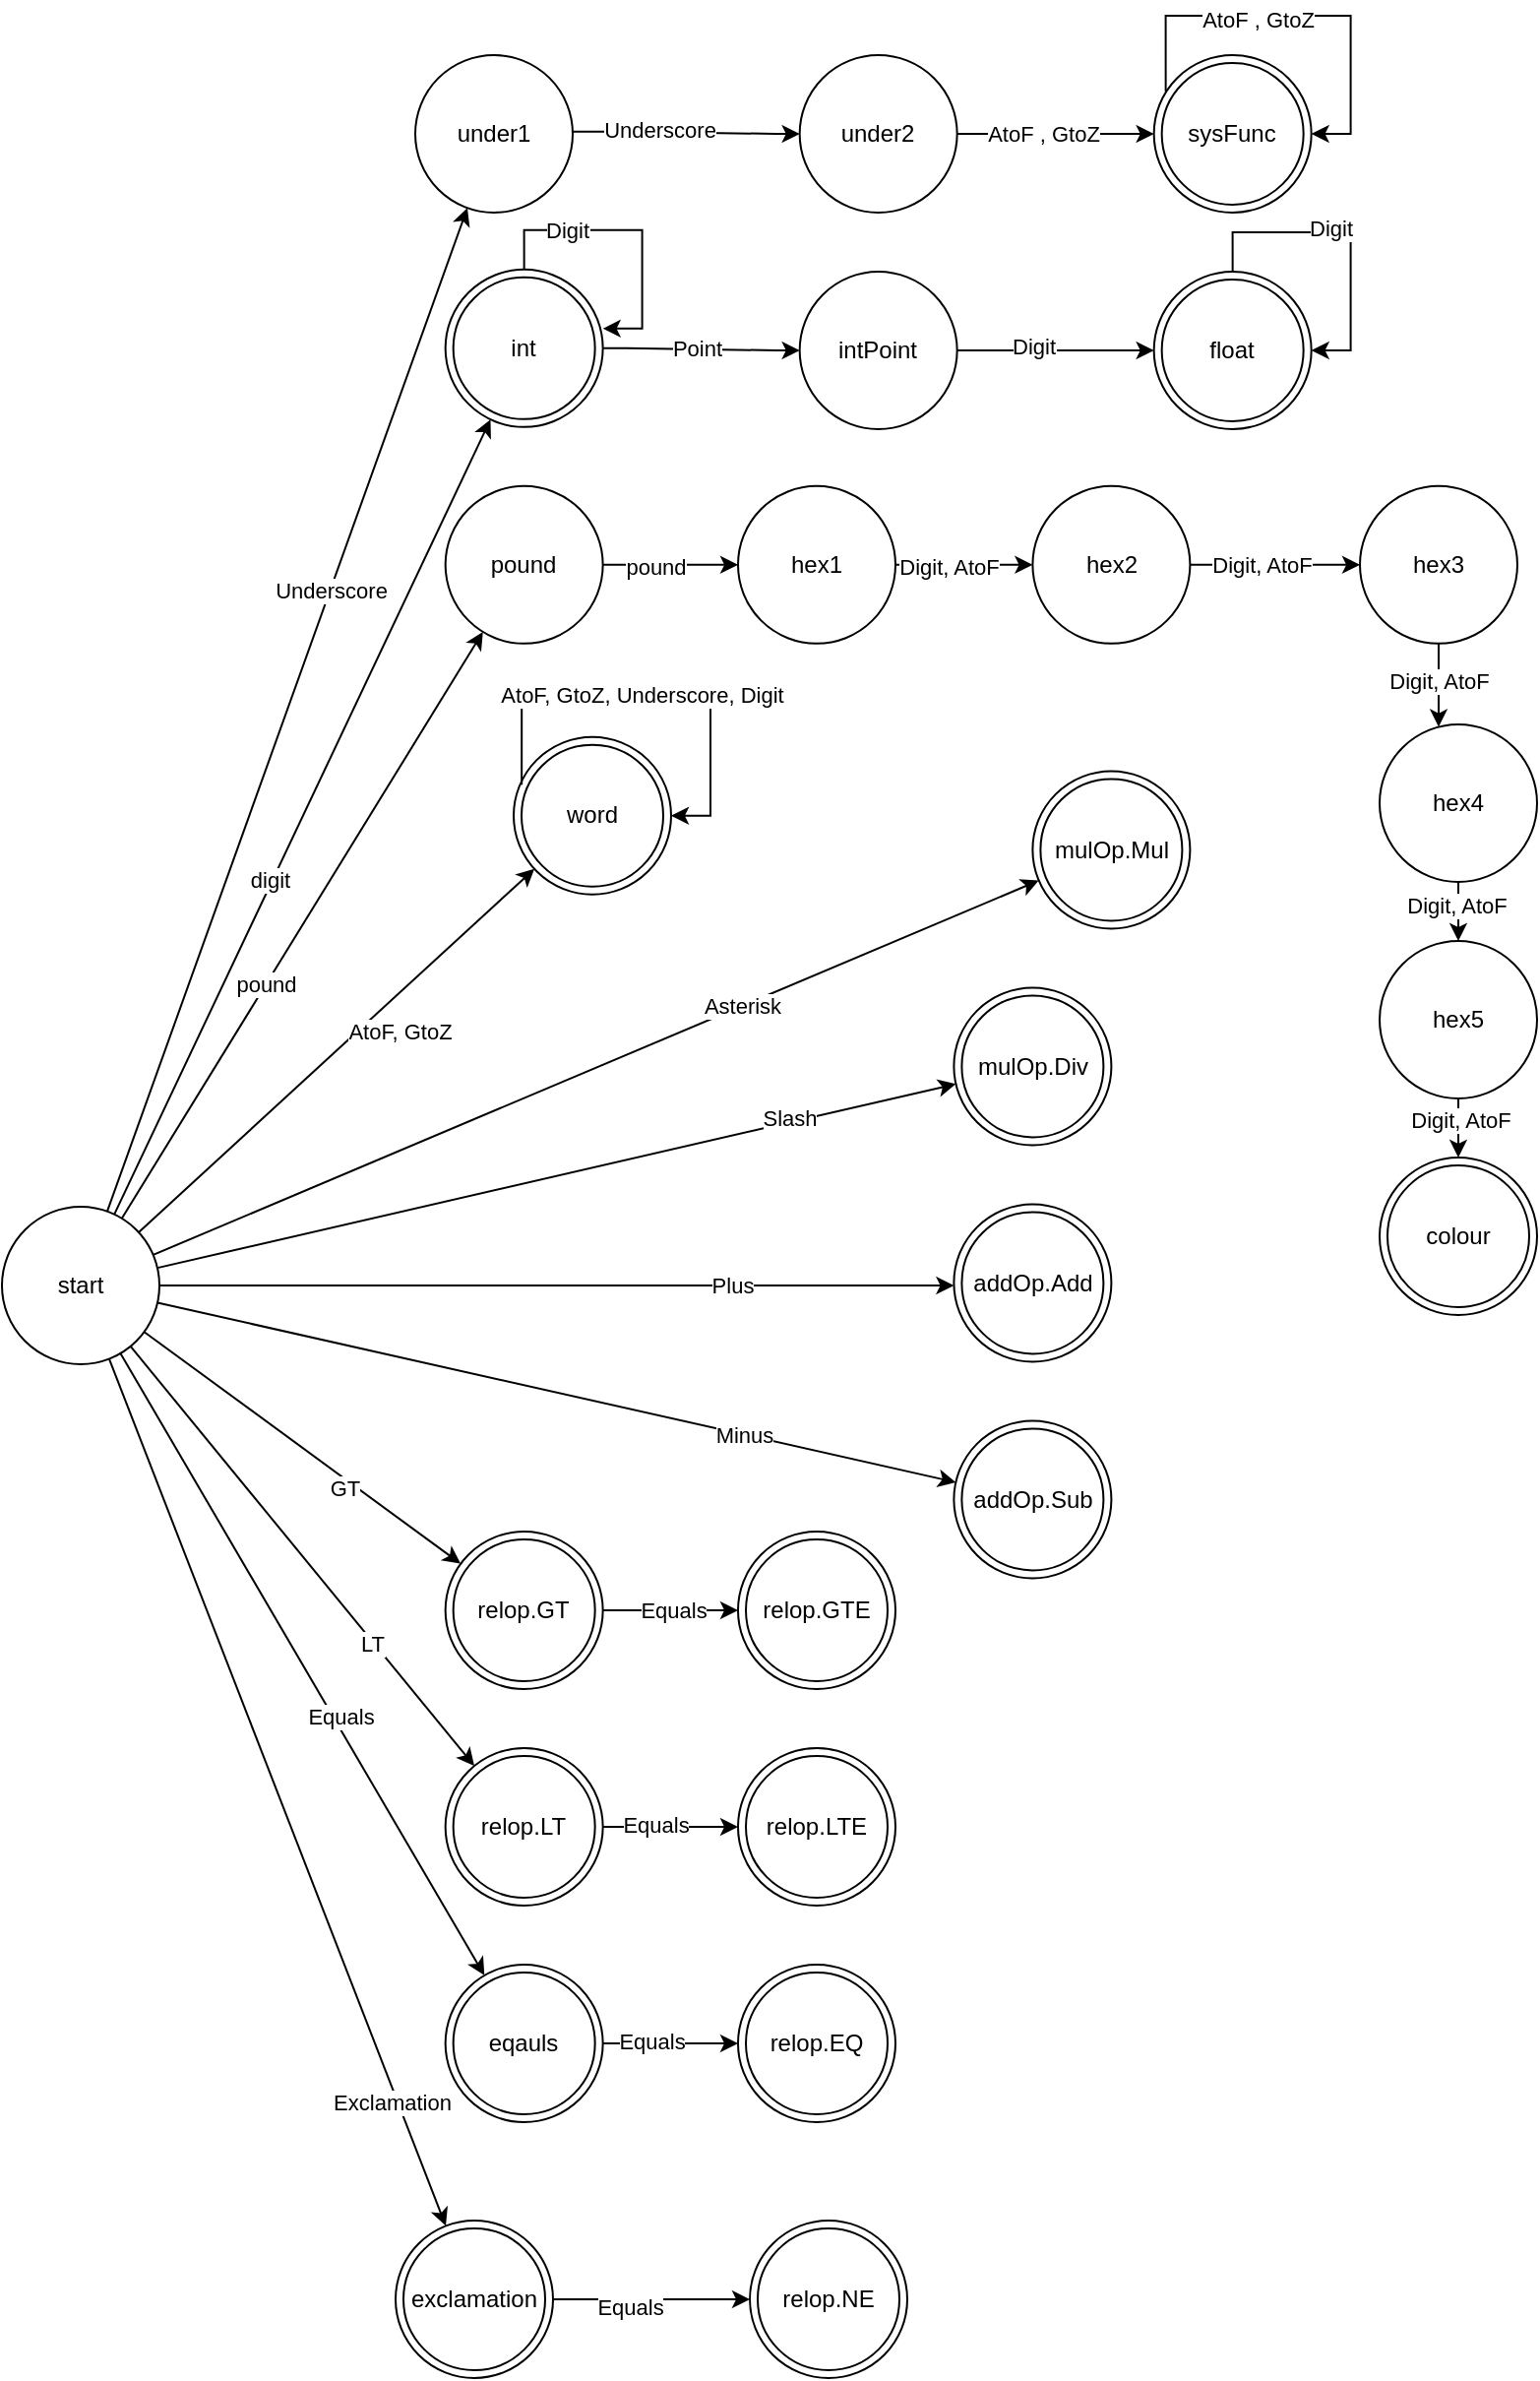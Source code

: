 <mxfile version="21.1.2" type="device">
  <diagram name="Page-1" id="9dnfms68kQYcWv1hn0Jb">
    <mxGraphModel dx="413" dy="1361" grid="1" gridSize="10" guides="1" tooltips="1" connect="1" arrows="1" fold="1" page="1" pageScale="1" pageWidth="827" pageHeight="1169" math="0" shadow="0">
      <root>
        <mxCell id="0" />
        <mxCell id="1" parent="0" />
        <mxCell id="jhRFJCUqM1kgl0zMGDGb-3" value="" style="rounded=0;orthogonalLoop=1;jettySize=auto;html=1;orthogonal=1;" edge="1" parent="1" source="jhRFJCUqM1kgl0zMGDGb-1" target="jhRFJCUqM1kgl0zMGDGb-2">
          <mxGeometry relative="1" as="geometry" />
        </mxCell>
        <mxCell id="jhRFJCUqM1kgl0zMGDGb-5" value="Underscore" style="edgeLabel;html=1;align=center;verticalAlign=middle;resizable=0;points=[];" vertex="1" connectable="0" parent="jhRFJCUqM1kgl0zMGDGb-3">
          <mxGeometry x="0.239" relative="1" as="geometry">
            <mxPoint as="offset" />
          </mxGeometry>
        </mxCell>
        <mxCell id="jhRFJCUqM1kgl0zMGDGb-15" value="" style="rounded=0;orthogonalLoop=1;jettySize=auto;html=1;orthogonal=1;" edge="1" parent="1" source="jhRFJCUqM1kgl0zMGDGb-1" target="jhRFJCUqM1kgl0zMGDGb-14">
          <mxGeometry relative="1" as="geometry" />
        </mxCell>
        <mxCell id="jhRFJCUqM1kgl0zMGDGb-32" value="digit" style="edgeLabel;html=1;align=center;verticalAlign=middle;resizable=0;points=[];" vertex="1" connectable="0" parent="jhRFJCUqM1kgl0zMGDGb-15">
          <mxGeometry x="-0.16" y="2" relative="1" as="geometry">
            <mxPoint as="offset" />
          </mxGeometry>
        </mxCell>
        <mxCell id="jhRFJCUqM1kgl0zMGDGb-33" style="rounded=0;orthogonalLoop=1;jettySize=auto;html=1;orthogonal=1;" edge="1" parent="1" source="jhRFJCUqM1kgl0zMGDGb-1" target="jhRFJCUqM1kgl0zMGDGb-34">
          <mxGeometry relative="1" as="geometry">
            <mxPoint x="320" y="360" as="targetPoint" />
          </mxGeometry>
        </mxCell>
        <mxCell id="jhRFJCUqM1kgl0zMGDGb-35" value="pound" style="edgeLabel;html=1;align=center;verticalAlign=middle;resizable=0;points=[];" vertex="1" connectable="0" parent="jhRFJCUqM1kgl0zMGDGb-33">
          <mxGeometry x="-0.203" relative="1" as="geometry">
            <mxPoint as="offset" />
          </mxGeometry>
        </mxCell>
        <mxCell id="jhRFJCUqM1kgl0zMGDGb-60" value="" style="rounded=0;orthogonalLoop=1;jettySize=auto;html=1;orthogonal=1;" edge="1" parent="1" source="jhRFJCUqM1kgl0zMGDGb-1" target="jhRFJCUqM1kgl0zMGDGb-59">
          <mxGeometry relative="1" as="geometry" />
        </mxCell>
        <mxCell id="jhRFJCUqM1kgl0zMGDGb-61" value="AtoF, GtoZ" style="edgeLabel;html=1;align=center;verticalAlign=middle;resizable=0;points=[];" vertex="1" connectable="0" parent="jhRFJCUqM1kgl0zMGDGb-60">
          <mxGeometry x="0.304" y="-1" relative="1" as="geometry">
            <mxPoint y="17" as="offset" />
          </mxGeometry>
        </mxCell>
        <mxCell id="jhRFJCUqM1kgl0zMGDGb-65" value="" style="rounded=0;orthogonalLoop=1;jettySize=auto;html=1;orthogonal=1;" edge="1" parent="1" source="jhRFJCUqM1kgl0zMGDGb-1" target="jhRFJCUqM1kgl0zMGDGb-64">
          <mxGeometry relative="1" as="geometry" />
        </mxCell>
        <mxCell id="jhRFJCUqM1kgl0zMGDGb-66" value="Asterisk" style="edgeLabel;html=1;align=center;verticalAlign=middle;resizable=0;points=[];" vertex="1" connectable="0" parent="jhRFJCUqM1kgl0zMGDGb-65">
          <mxGeometry x="0.331" relative="1" as="geometry">
            <mxPoint as="offset" />
          </mxGeometry>
        </mxCell>
        <mxCell id="jhRFJCUqM1kgl0zMGDGb-68" value="" style="rounded=0;orthogonalLoop=1;jettySize=auto;html=1;orthogonal=1;" edge="1" parent="1" source="jhRFJCUqM1kgl0zMGDGb-1" target="jhRFJCUqM1kgl0zMGDGb-67">
          <mxGeometry relative="1" as="geometry" />
        </mxCell>
        <mxCell id="jhRFJCUqM1kgl0zMGDGb-69" value="Slash" style="edgeLabel;html=1;align=center;verticalAlign=middle;resizable=0;points=[];" vertex="1" connectable="0" parent="jhRFJCUqM1kgl0zMGDGb-68">
          <mxGeometry x="0.585" y="2" relative="1" as="geometry">
            <mxPoint as="offset" />
          </mxGeometry>
        </mxCell>
        <mxCell id="jhRFJCUqM1kgl0zMGDGb-71" value="" style="rounded=0;orthogonalLoop=1;jettySize=auto;html=1;orthogonal=1;" edge="1" parent="1" source="jhRFJCUqM1kgl0zMGDGb-1" target="jhRFJCUqM1kgl0zMGDGb-70">
          <mxGeometry relative="1" as="geometry" />
        </mxCell>
        <mxCell id="jhRFJCUqM1kgl0zMGDGb-74" value="Plus" style="edgeLabel;html=1;align=center;verticalAlign=middle;resizable=0;points=[];" vertex="1" connectable="0" parent="jhRFJCUqM1kgl0zMGDGb-71">
          <mxGeometry x="0.439" relative="1" as="geometry">
            <mxPoint as="offset" />
          </mxGeometry>
        </mxCell>
        <mxCell id="jhRFJCUqM1kgl0zMGDGb-73" value="" style="rounded=0;orthogonalLoop=1;jettySize=auto;html=1;orthogonal=1;" edge="1" parent="1" source="jhRFJCUqM1kgl0zMGDGb-1" target="jhRFJCUqM1kgl0zMGDGb-72">
          <mxGeometry relative="1" as="geometry" />
        </mxCell>
        <mxCell id="jhRFJCUqM1kgl0zMGDGb-75" value="Minus" style="edgeLabel;html=1;align=center;verticalAlign=middle;resizable=0;points=[];" vertex="1" connectable="0" parent="jhRFJCUqM1kgl0zMGDGb-73">
          <mxGeometry x="0.467" relative="1" as="geometry">
            <mxPoint as="offset" />
          </mxGeometry>
        </mxCell>
        <mxCell id="jhRFJCUqM1kgl0zMGDGb-77" value="" style="rounded=0;orthogonalLoop=1;jettySize=auto;html=1;" edge="1" parent="1" source="jhRFJCUqM1kgl0zMGDGb-1" target="jhRFJCUqM1kgl0zMGDGb-76">
          <mxGeometry relative="1" as="geometry" />
        </mxCell>
        <mxCell id="jhRFJCUqM1kgl0zMGDGb-78" value="GT" style="edgeLabel;html=1;align=center;verticalAlign=middle;resizable=0;points=[];" vertex="1" connectable="0" parent="jhRFJCUqM1kgl0zMGDGb-77">
          <mxGeometry x="0.298" y="-5" relative="1" as="geometry">
            <mxPoint y="-1" as="offset" />
          </mxGeometry>
        </mxCell>
        <mxCell id="jhRFJCUqM1kgl0zMGDGb-80" value="" style="rounded=0;orthogonalLoop=1;jettySize=auto;html=1;" edge="1" parent="1" source="jhRFJCUqM1kgl0zMGDGb-1" target="jhRFJCUqM1kgl0zMGDGb-79">
          <mxGeometry relative="1" as="geometry" />
        </mxCell>
        <mxCell id="jhRFJCUqM1kgl0zMGDGb-81" value="LT" style="edgeLabel;html=1;align=center;verticalAlign=middle;resizable=0;points=[];" vertex="1" connectable="0" parent="jhRFJCUqM1kgl0zMGDGb-80">
          <mxGeometry x="0.414" y="-2" relative="1" as="geometry">
            <mxPoint y="-1" as="offset" />
          </mxGeometry>
        </mxCell>
        <mxCell id="jhRFJCUqM1kgl0zMGDGb-83" style="rounded=0;orthogonalLoop=1;jettySize=auto;html=1;" edge="1" parent="1" source="jhRFJCUqM1kgl0zMGDGb-1" target="jhRFJCUqM1kgl0zMGDGb-82">
          <mxGeometry relative="1" as="geometry" />
        </mxCell>
        <mxCell id="jhRFJCUqM1kgl0zMGDGb-85" value="Equals" style="edgeLabel;html=1;align=center;verticalAlign=middle;resizable=0;points=[];" vertex="1" connectable="0" parent="jhRFJCUqM1kgl0zMGDGb-83">
          <mxGeometry x="0.176" y="3" relative="1" as="geometry">
            <mxPoint as="offset" />
          </mxGeometry>
        </mxCell>
        <mxCell id="jhRFJCUqM1kgl0zMGDGb-90" style="rounded=0;orthogonalLoop=1;jettySize=auto;html=1;" edge="1" parent="1" source="jhRFJCUqM1kgl0zMGDGb-1" target="jhRFJCUqM1kgl0zMGDGb-89">
          <mxGeometry relative="1" as="geometry">
            <mxPoint x="20" y="600" as="sourcePoint" />
          </mxGeometry>
        </mxCell>
        <mxCell id="jhRFJCUqM1kgl0zMGDGb-92" value="&lt;div&gt;Exclamation&lt;/div&gt;" style="edgeLabel;html=1;align=center;verticalAlign=middle;resizable=0;points=[];" vertex="1" connectable="0" parent="jhRFJCUqM1kgl0zMGDGb-90">
          <mxGeometry x="0.71" y="-3" relative="1" as="geometry">
            <mxPoint as="offset" />
          </mxGeometry>
        </mxCell>
        <mxCell id="jhRFJCUqM1kgl0zMGDGb-1" value="start" style="ellipse;whiteSpace=wrap;html=1;aspect=fixed;" vertex="1" parent="1">
          <mxGeometry y="385" width="80" height="80" as="geometry" />
        </mxCell>
        <mxCell id="jhRFJCUqM1kgl0zMGDGb-7" value="" style="edgeStyle=orthogonalEdgeStyle;rounded=0;orthogonalLoop=1;jettySize=auto;html=1;noEdgeStyle=1;orthogonal=1;" edge="1" parent="1" source="jhRFJCUqM1kgl0zMGDGb-2" target="jhRFJCUqM1kgl0zMGDGb-6">
          <mxGeometry relative="1" as="geometry">
            <Array as="points">
              <mxPoint x="317.33" y="-161.08" />
              <mxPoint x="393.33" y="-160.006" />
            </Array>
          </mxGeometry>
        </mxCell>
        <mxCell id="jhRFJCUqM1kgl0zMGDGb-8" value="Underscore" style="edgeLabel;html=1;align=center;verticalAlign=middle;resizable=0;points=[];" vertex="1" connectable="0" parent="jhRFJCUqM1kgl0zMGDGb-7">
          <mxGeometry x="-0.244" y="1" relative="1" as="geometry">
            <mxPoint as="offset" />
          </mxGeometry>
        </mxCell>
        <mxCell id="jhRFJCUqM1kgl0zMGDGb-2" value="under1" style="ellipse;whiteSpace=wrap;html=1;aspect=fixed;" vertex="1" parent="1">
          <mxGeometry x="210" y="-200.01" width="80" height="80" as="geometry" />
        </mxCell>
        <mxCell id="jhRFJCUqM1kgl0zMGDGb-10" value="" style="rounded=0;orthogonalLoop=1;jettySize=auto;html=1;noEdgeStyle=1;orthogonal=1;" edge="1" parent="1" source="jhRFJCUqM1kgl0zMGDGb-6" target="jhRFJCUqM1kgl0zMGDGb-9">
          <mxGeometry relative="1" as="geometry">
            <Array as="points">
              <mxPoint x="497.33" y="-160.006" />
              <mxPoint x="573.33" y="-160.006" />
            </Array>
          </mxGeometry>
        </mxCell>
        <mxCell id="jhRFJCUqM1kgl0zMGDGb-11" value="AtoF , GtoZ" style="edgeLabel;html=1;align=center;verticalAlign=middle;resizable=0;points=[];" vertex="1" connectable="0" parent="jhRFJCUqM1kgl0zMGDGb-10">
          <mxGeometry x="-0.14" relative="1" as="geometry">
            <mxPoint as="offset" />
          </mxGeometry>
        </mxCell>
        <mxCell id="jhRFJCUqM1kgl0zMGDGb-6" value="under2" style="ellipse;whiteSpace=wrap;html=1;aspect=fixed;" vertex="1" parent="1">
          <mxGeometry x="405.33" y="-200.006" width="80" height="80" as="geometry" />
        </mxCell>
        <mxCell id="jhRFJCUqM1kgl0zMGDGb-9" value="sysFunc" style="ellipse;whiteSpace=wrap;html=1;aspect=fixed;shape=doubleEllipse;" vertex="1" parent="1">
          <mxGeometry x="585.33" y="-200.006" width="80" height="80" as="geometry" />
        </mxCell>
        <mxCell id="jhRFJCUqM1kgl0zMGDGb-12" style="edgeStyle=orthogonalEdgeStyle;rounded=0;orthogonalLoop=1;jettySize=auto;html=1;exitX=0.075;exitY=0.23;exitDx=0;exitDy=0;entryX=1;entryY=0.5;entryDx=0;entryDy=0;exitPerimeter=0;" edge="1" parent="1" source="jhRFJCUqM1kgl0zMGDGb-9" target="jhRFJCUqM1kgl0zMGDGb-9">
          <mxGeometry relative="1" as="geometry" />
        </mxCell>
        <mxCell id="jhRFJCUqM1kgl0zMGDGb-31" value="AtoF , GtoZ" style="edgeLabel;html=1;align=center;verticalAlign=middle;resizable=0;points=[];" vertex="1" connectable="0" parent="jhRFJCUqM1kgl0zMGDGb-12">
          <mxGeometry x="0.056" y="-2" relative="1" as="geometry">
            <mxPoint x="-27" as="offset" />
          </mxGeometry>
        </mxCell>
        <mxCell id="jhRFJCUqM1kgl0zMGDGb-20" value="" style="edgeStyle=orthogonalEdgeStyle;rounded=0;orthogonalLoop=1;jettySize=auto;html=1;noEdgeStyle=1;orthogonal=1;" edge="1" parent="1" source="jhRFJCUqM1kgl0zMGDGb-14" target="jhRFJCUqM1kgl0zMGDGb-19">
          <mxGeometry relative="1" as="geometry">
            <Array as="points">
              <mxPoint x="317.33" y="-51.08" />
              <mxPoint x="393.33" y="-50.006" />
            </Array>
          </mxGeometry>
        </mxCell>
        <mxCell id="jhRFJCUqM1kgl0zMGDGb-21" value="Point" style="edgeLabel;html=1;align=center;verticalAlign=middle;resizable=0;points=[];" vertex="1" connectable="0" parent="jhRFJCUqM1kgl0zMGDGb-20">
          <mxGeometry x="-0.325" y="-2" relative="1" as="geometry">
            <mxPoint x="13" y="-2" as="offset" />
          </mxGeometry>
        </mxCell>
        <mxCell id="jhRFJCUqM1kgl0zMGDGb-14" value="int" style="ellipse;whiteSpace=wrap;html=1;aspect=fixed;shape=doubleEllipse;" vertex="1" parent="1">
          <mxGeometry x="225.33" y="-91.08" width="80" height="80" as="geometry" />
        </mxCell>
        <mxCell id="jhRFJCUqM1kgl0zMGDGb-17" style="edgeStyle=orthogonalEdgeStyle;rounded=0;orthogonalLoop=1;jettySize=auto;html=1;entryX=1;entryY=0.375;entryDx=0;entryDy=0;entryPerimeter=0;" edge="1" parent="1" source="jhRFJCUqM1kgl0zMGDGb-14" target="jhRFJCUqM1kgl0zMGDGb-14">
          <mxGeometry relative="1" as="geometry" />
        </mxCell>
        <mxCell id="jhRFJCUqM1kgl0zMGDGb-18" value="Digit" style="edgeLabel;html=1;align=center;verticalAlign=middle;resizable=0;points=[];" vertex="1" connectable="0" parent="jhRFJCUqM1kgl0zMGDGb-17">
          <mxGeometry x="-0.448" relative="1" as="geometry">
            <mxPoint as="offset" />
          </mxGeometry>
        </mxCell>
        <mxCell id="jhRFJCUqM1kgl0zMGDGb-25" value="" style="edgeStyle=orthogonalEdgeStyle;rounded=0;orthogonalLoop=1;jettySize=auto;html=1;noEdgeStyle=1;orthogonal=1;" edge="1" parent="1" source="jhRFJCUqM1kgl0zMGDGb-19" target="jhRFJCUqM1kgl0zMGDGb-24">
          <mxGeometry relative="1" as="geometry">
            <Array as="points">
              <mxPoint x="497.33" y="-50.006" />
              <mxPoint x="573.33" y="-50.006" />
            </Array>
          </mxGeometry>
        </mxCell>
        <mxCell id="jhRFJCUqM1kgl0zMGDGb-28" value="Digit" style="edgeLabel;html=1;align=center;verticalAlign=middle;resizable=0;points=[];" vertex="1" connectable="0" parent="jhRFJCUqM1kgl0zMGDGb-25">
          <mxGeometry x="-0.231" y="2" relative="1" as="geometry">
            <mxPoint as="offset" />
          </mxGeometry>
        </mxCell>
        <mxCell id="jhRFJCUqM1kgl0zMGDGb-19" value="intPoint" style="ellipse;whiteSpace=wrap;html=1;aspect=fixed;shape=ellipse;" vertex="1" parent="1">
          <mxGeometry x="405.33" y="-90.006" width="80" height="80" as="geometry" />
        </mxCell>
        <mxCell id="jhRFJCUqM1kgl0zMGDGb-24" value="float" style="ellipse;whiteSpace=wrap;html=1;aspect=fixed;shape=doubleEllipse;" vertex="1" parent="1">
          <mxGeometry x="585.33" y="-90.006" width="80" height="80" as="geometry" />
        </mxCell>
        <mxCell id="jhRFJCUqM1kgl0zMGDGb-29" style="edgeStyle=orthogonalEdgeStyle;rounded=0;orthogonalLoop=1;jettySize=auto;html=1;exitX=0.5;exitY=0;exitDx=0;exitDy=0;entryX=1;entryY=0.5;entryDx=0;entryDy=0;" edge="1" parent="1" source="jhRFJCUqM1kgl0zMGDGb-24" target="jhRFJCUqM1kgl0zMGDGb-24">
          <mxGeometry relative="1" as="geometry" />
        </mxCell>
        <mxCell id="jhRFJCUqM1kgl0zMGDGb-30" value="Digit" style="edgeLabel;html=1;align=center;verticalAlign=middle;resizable=0;points=[];" vertex="1" connectable="0" parent="jhRFJCUqM1kgl0zMGDGb-29">
          <mxGeometry x="-0.139" y="2" relative="1" as="geometry">
            <mxPoint as="offset" />
          </mxGeometry>
        </mxCell>
        <mxCell id="jhRFJCUqM1kgl0zMGDGb-38" value="" style="rounded=0;orthogonalLoop=1;jettySize=auto;html=1;orthogonal=1;" edge="1" parent="1" source="jhRFJCUqM1kgl0zMGDGb-34" target="jhRFJCUqM1kgl0zMGDGb-37">
          <mxGeometry relative="1" as="geometry" />
        </mxCell>
        <mxCell id="jhRFJCUqM1kgl0zMGDGb-39" value="pound" style="edgeLabel;html=1;align=center;verticalAlign=middle;resizable=0;points=[];" vertex="1" connectable="0" parent="jhRFJCUqM1kgl0zMGDGb-38">
          <mxGeometry x="-0.237" y="-1" relative="1" as="geometry">
            <mxPoint as="offset" />
          </mxGeometry>
        </mxCell>
        <mxCell id="jhRFJCUqM1kgl0zMGDGb-34" value="pound" style="ellipse;whiteSpace=wrap;html=1;aspect=fixed;" vertex="1" parent="1">
          <mxGeometry x="225.33" y="18.92" width="80" height="80" as="geometry" />
        </mxCell>
        <mxCell id="jhRFJCUqM1kgl0zMGDGb-37" value="hex1" style="ellipse;whiteSpace=wrap;html=1;aspect=fixed;" vertex="1" parent="1">
          <mxGeometry x="374" y="18.922" width="80" height="80" as="geometry" />
        </mxCell>
        <mxCell id="jhRFJCUqM1kgl0zMGDGb-42" value="" style="rounded=0;orthogonalLoop=1;jettySize=auto;html=1;orthogonal=1;" edge="1" parent="1" target="jhRFJCUqM1kgl0zMGDGb-44" source="jhRFJCUqM1kgl0zMGDGb-37">
          <mxGeometry relative="1" as="geometry">
            <mxPoint x="635.33" y="168.92" as="sourcePoint" />
          </mxGeometry>
        </mxCell>
        <mxCell id="jhRFJCUqM1kgl0zMGDGb-43" value="Digit, AtoF" style="edgeLabel;html=1;align=center;verticalAlign=middle;resizable=0;points=[];" vertex="1" connectable="0" parent="jhRFJCUqM1kgl0zMGDGb-42">
          <mxGeometry x="-0.237" y="-1" relative="1" as="geometry">
            <mxPoint as="offset" />
          </mxGeometry>
        </mxCell>
        <mxCell id="jhRFJCUqM1kgl0zMGDGb-46" value="" style="rounded=0;orthogonalLoop=1;jettySize=auto;html=1;orthogonal=1;" edge="1" parent="1" source="jhRFJCUqM1kgl0zMGDGb-44" target="jhRFJCUqM1kgl0zMGDGb-45">
          <mxGeometry relative="1" as="geometry" />
        </mxCell>
        <mxCell id="jhRFJCUqM1kgl0zMGDGb-54" value="Digit, AtoF" style="edgeLabel;html=1;align=center;verticalAlign=middle;resizable=0;points=[];" vertex="1" connectable="0" parent="jhRFJCUqM1kgl0zMGDGb-46">
          <mxGeometry x="-0.149" relative="1" as="geometry">
            <mxPoint as="offset" />
          </mxGeometry>
        </mxCell>
        <mxCell id="jhRFJCUqM1kgl0zMGDGb-44" value="hex2" style="ellipse;whiteSpace=wrap;html=1;aspect=fixed;" vertex="1" parent="1">
          <mxGeometry x="523.7" y="18.919" width="80" height="80" as="geometry" />
        </mxCell>
        <mxCell id="jhRFJCUqM1kgl0zMGDGb-48" value="" style="rounded=0;orthogonalLoop=1;jettySize=auto;html=1;orthogonal=1;" edge="1" parent="1" source="jhRFJCUqM1kgl0zMGDGb-45" target="jhRFJCUqM1kgl0zMGDGb-47">
          <mxGeometry relative="1" as="geometry" />
        </mxCell>
        <mxCell id="jhRFJCUqM1kgl0zMGDGb-55" value="Digit, AtoF" style="edgeLabel;html=1;align=center;verticalAlign=middle;resizable=0;points=[];" vertex="1" connectable="0" parent="jhRFJCUqM1kgl0zMGDGb-48">
          <mxGeometry x="-0.129" relative="1" as="geometry">
            <mxPoint as="offset" />
          </mxGeometry>
        </mxCell>
        <mxCell id="jhRFJCUqM1kgl0zMGDGb-45" value="hex3" style="ellipse;whiteSpace=wrap;html=1;aspect=fixed;" vertex="1" parent="1">
          <mxGeometry x="690" y="18.925" width="80" height="80" as="geometry" />
        </mxCell>
        <mxCell id="jhRFJCUqM1kgl0zMGDGb-50" value="" style="rounded=0;orthogonalLoop=1;jettySize=auto;html=1;orthogonal=1;" edge="1" parent="1" source="jhRFJCUqM1kgl0zMGDGb-47" target="jhRFJCUqM1kgl0zMGDGb-49">
          <mxGeometry relative="1" as="geometry" />
        </mxCell>
        <mxCell id="jhRFJCUqM1kgl0zMGDGb-56" value="Digit, AtoF" style="edgeLabel;html=1;align=center;verticalAlign=middle;resizable=0;points=[];" vertex="1" connectable="0" parent="jhRFJCUqM1kgl0zMGDGb-50">
          <mxGeometry x="-0.232" y="-1" relative="1" as="geometry">
            <mxPoint as="offset" />
          </mxGeometry>
        </mxCell>
        <mxCell id="jhRFJCUqM1kgl0zMGDGb-47" value="hex4" style="ellipse;whiteSpace=wrap;html=1;aspect=fixed;" vertex="1" parent="1">
          <mxGeometry x="700" y="140.004" width="80" height="80" as="geometry" />
        </mxCell>
        <mxCell id="jhRFJCUqM1kgl0zMGDGb-52" value="" style="rounded=0;orthogonalLoop=1;jettySize=auto;html=1;orthogonal=1;" edge="1" parent="1" source="jhRFJCUqM1kgl0zMGDGb-49" target="jhRFJCUqM1kgl0zMGDGb-51">
          <mxGeometry relative="1" as="geometry" />
        </mxCell>
        <mxCell id="jhRFJCUqM1kgl0zMGDGb-57" value="Digit, AtoF" style="edgeLabel;html=1;align=center;verticalAlign=middle;resizable=0;points=[];" vertex="1" connectable="0" parent="jhRFJCUqM1kgl0zMGDGb-52">
          <mxGeometry x="-0.282" y="1" relative="1" as="geometry">
            <mxPoint as="offset" />
          </mxGeometry>
        </mxCell>
        <mxCell id="jhRFJCUqM1kgl0zMGDGb-49" value="hex5" style="ellipse;whiteSpace=wrap;html=1;aspect=fixed;" vertex="1" parent="1">
          <mxGeometry x="700" y="249.996" width="80" height="80" as="geometry" />
        </mxCell>
        <mxCell id="jhRFJCUqM1kgl0zMGDGb-51" value="colour" style="ellipse;whiteSpace=wrap;html=1;aspect=fixed;shape=doubleEllipse;" vertex="1" parent="1">
          <mxGeometry x="700.0" y="359.998" width="80" height="80" as="geometry" />
        </mxCell>
        <mxCell id="jhRFJCUqM1kgl0zMGDGb-59" value="word" style="ellipse;whiteSpace=wrap;html=1;aspect=fixed;shape=doubleEllipse;" vertex="1" parent="1">
          <mxGeometry x="260" y="146.35" width="80" height="80" as="geometry" />
        </mxCell>
        <mxCell id="jhRFJCUqM1kgl0zMGDGb-62" style="edgeStyle=orthogonalEdgeStyle;rounded=0;orthogonalLoop=1;jettySize=auto;html=1;exitX=0.051;exitY=0.304;exitDx=0;exitDy=0;entryX=1;entryY=0.5;entryDx=0;entryDy=0;exitPerimeter=0;" edge="1" parent="1" source="jhRFJCUqM1kgl0zMGDGb-59" target="jhRFJCUqM1kgl0zMGDGb-59">
          <mxGeometry relative="1" as="geometry" />
        </mxCell>
        <mxCell id="jhRFJCUqM1kgl0zMGDGb-63" value="AtoF, GtoZ, Underscore, Digit" style="edgeLabel;html=1;align=center;verticalAlign=middle;resizable=0;points=[];" vertex="1" connectable="0" parent="jhRFJCUqM1kgl0zMGDGb-62">
          <mxGeometry x="0.165" y="2" relative="1" as="geometry">
            <mxPoint x="-23" as="offset" />
          </mxGeometry>
        </mxCell>
        <mxCell id="jhRFJCUqM1kgl0zMGDGb-64" value="mulOp.Mul" style="ellipse;whiteSpace=wrap;html=1;aspect=fixed;shape=doubleEllipse;" vertex="1" parent="1">
          <mxGeometry x="523.7" y="163.72" width="80" height="80" as="geometry" />
        </mxCell>
        <mxCell id="jhRFJCUqM1kgl0zMGDGb-67" value="mulOp.Div" style="ellipse;whiteSpace=wrap;html=1;aspect=fixed;shape=doubleEllipse;" vertex="1" parent="1">
          <mxGeometry x="483.7" y="273.72" width="80" height="80" as="geometry" />
        </mxCell>
        <mxCell id="jhRFJCUqM1kgl0zMGDGb-70" value="addOp.Add" style="ellipse;whiteSpace=wrap;html=1;aspect=fixed;shape=doubleEllipse;" vertex="1" parent="1">
          <mxGeometry x="483.7" y="383.72" width="80" height="80" as="geometry" />
        </mxCell>
        <mxCell id="jhRFJCUqM1kgl0zMGDGb-72" value="addOp.Sub" style="ellipse;whiteSpace=wrap;html=1;aspect=fixed;shape=doubleEllipse;" vertex="1" parent="1">
          <mxGeometry x="483.7" y="493.72" width="80" height="80" as="geometry" />
        </mxCell>
        <mxCell id="jhRFJCUqM1kgl0zMGDGb-99" value="" style="edgeStyle=orthogonalEdgeStyle;rounded=0;orthogonalLoop=1;jettySize=auto;html=1;" edge="1" parent="1" source="jhRFJCUqM1kgl0zMGDGb-76" target="jhRFJCUqM1kgl0zMGDGb-98">
          <mxGeometry relative="1" as="geometry" />
        </mxCell>
        <mxCell id="jhRFJCUqM1kgl0zMGDGb-100" value="Equals" style="edgeLabel;html=1;align=center;verticalAlign=middle;resizable=0;points=[];" vertex="1" connectable="0" parent="jhRFJCUqM1kgl0zMGDGb-99">
          <mxGeometry x="0.279" y="2" relative="1" as="geometry">
            <mxPoint x="-9" y="2" as="offset" />
          </mxGeometry>
        </mxCell>
        <mxCell id="jhRFJCUqM1kgl0zMGDGb-76" value="relop.GT" style="ellipse;whiteSpace=wrap;html=1;aspect=fixed;shape=doubleEllipse;" vertex="1" parent="1">
          <mxGeometry x="225.33" y="550" width="80" height="80" as="geometry" />
        </mxCell>
        <mxCell id="jhRFJCUqM1kgl0zMGDGb-96" value="" style="edgeStyle=orthogonalEdgeStyle;rounded=0;orthogonalLoop=1;jettySize=auto;html=1;" edge="1" parent="1" source="jhRFJCUqM1kgl0zMGDGb-79" target="jhRFJCUqM1kgl0zMGDGb-95">
          <mxGeometry relative="1" as="geometry" />
        </mxCell>
        <mxCell id="jhRFJCUqM1kgl0zMGDGb-102" value="Equals" style="edgeLabel;html=1;align=center;verticalAlign=middle;resizable=0;points=[];" vertex="1" connectable="0" parent="jhRFJCUqM1kgl0zMGDGb-96">
          <mxGeometry x="-0.221" y="1" relative="1" as="geometry">
            <mxPoint as="offset" />
          </mxGeometry>
        </mxCell>
        <mxCell id="jhRFJCUqM1kgl0zMGDGb-79" value="relop.LT" style="ellipse;whiteSpace=wrap;html=1;aspect=fixed;shape=doubleEllipse;" vertex="1" parent="1">
          <mxGeometry x="225.33" y="660" width="80" height="80" as="geometry" />
        </mxCell>
        <mxCell id="jhRFJCUqM1kgl0zMGDGb-87" value="" style="edgeStyle=orthogonalEdgeStyle;rounded=0;orthogonalLoop=1;jettySize=auto;html=1;" edge="1" parent="1" source="jhRFJCUqM1kgl0zMGDGb-82" target="jhRFJCUqM1kgl0zMGDGb-86">
          <mxGeometry relative="1" as="geometry" />
        </mxCell>
        <mxCell id="jhRFJCUqM1kgl0zMGDGb-88" value="Equals" style="edgeLabel;html=1;align=center;verticalAlign=middle;resizable=0;points=[];" vertex="1" connectable="0" parent="jhRFJCUqM1kgl0zMGDGb-87">
          <mxGeometry x="-0.29" y="1" relative="1" as="geometry">
            <mxPoint as="offset" />
          </mxGeometry>
        </mxCell>
        <mxCell id="jhRFJCUqM1kgl0zMGDGb-82" value="eqauls" style="ellipse;whiteSpace=wrap;html=1;aspect=fixed;shape=doubleEllipse;" vertex="1" parent="1">
          <mxGeometry x="225.33" y="770" width="80" height="80" as="geometry" />
        </mxCell>
        <mxCell id="jhRFJCUqM1kgl0zMGDGb-86" value="relop.EQ" style="ellipse;whiteSpace=wrap;html=1;aspect=fixed;shape=doubleEllipse;" vertex="1" parent="1">
          <mxGeometry x="374" y="770" width="80" height="80" as="geometry" />
        </mxCell>
        <mxCell id="jhRFJCUqM1kgl0zMGDGb-94" value="" style="edgeStyle=orthogonalEdgeStyle;rounded=0;orthogonalLoop=1;jettySize=auto;html=1;" edge="1" parent="1" source="jhRFJCUqM1kgl0zMGDGb-89" target="jhRFJCUqM1kgl0zMGDGb-93">
          <mxGeometry relative="1" as="geometry" />
        </mxCell>
        <mxCell id="jhRFJCUqM1kgl0zMGDGb-97" value="Equals" style="edgeLabel;html=1;align=center;verticalAlign=middle;resizable=0;points=[];" vertex="1" connectable="0" parent="jhRFJCUqM1kgl0zMGDGb-94">
          <mxGeometry x="-0.224" y="-4" relative="1" as="geometry">
            <mxPoint as="offset" />
          </mxGeometry>
        </mxCell>
        <mxCell id="jhRFJCUqM1kgl0zMGDGb-89" value="exclamation" style="ellipse;whiteSpace=wrap;html=1;aspect=fixed;shape=doubleEllipse;" vertex="1" parent="1">
          <mxGeometry x="200.0" y="900" width="80" height="80" as="geometry" />
        </mxCell>
        <mxCell id="jhRFJCUqM1kgl0zMGDGb-93" value="relop.NE" style="ellipse;whiteSpace=wrap;html=1;aspect=fixed;shape=doubleEllipse;" vertex="1" parent="1">
          <mxGeometry x="380" y="900" width="80" height="80" as="geometry" />
        </mxCell>
        <mxCell id="jhRFJCUqM1kgl0zMGDGb-95" value="relop.LTE" style="ellipse;whiteSpace=wrap;html=1;aspect=fixed;shape=doubleEllipse;" vertex="1" parent="1">
          <mxGeometry x="374" y="660" width="80" height="80" as="geometry" />
        </mxCell>
        <mxCell id="jhRFJCUqM1kgl0zMGDGb-98" value="relop.GTE" style="ellipse;whiteSpace=wrap;html=1;aspect=fixed;shape=doubleEllipse;" vertex="1" parent="1">
          <mxGeometry x="374" y="550" width="80" height="80" as="geometry" />
        </mxCell>
      </root>
    </mxGraphModel>
  </diagram>
</mxfile>
